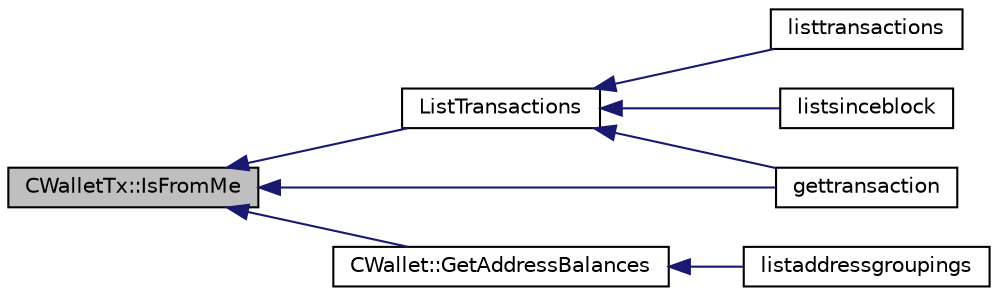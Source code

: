 digraph "CWalletTx::IsFromMe"
{
  edge [fontname="Helvetica",fontsize="10",labelfontname="Helvetica",labelfontsize="10"];
  node [fontname="Helvetica",fontsize="10",shape=record];
  rankdir="LR";
  Node263 [label="CWalletTx::IsFromMe",height=0.2,width=0.4,color="black", fillcolor="grey75", style="filled", fontcolor="black"];
  Node263 -> Node264 [dir="back",color="midnightblue",fontsize="10",style="solid",fontname="Helvetica"];
  Node264 [label="ListTransactions",height=0.2,width=0.4,color="black", fillcolor="white", style="filled",URL="$df/d1d/rpcwallet_8cpp.html#a460d931e7f098979bea783409c971d53"];
  Node264 -> Node265 [dir="back",color="midnightblue",fontsize="10",style="solid",fontname="Helvetica"];
  Node265 [label="listtransactions",height=0.2,width=0.4,color="black", fillcolor="white", style="filled",URL="$df/d1d/rpcwallet_8cpp.html#a3247ccfc52f810122e28895d423e13fd"];
  Node264 -> Node266 [dir="back",color="midnightblue",fontsize="10",style="solid",fontname="Helvetica"];
  Node266 [label="listsinceblock",height=0.2,width=0.4,color="black", fillcolor="white", style="filled",URL="$df/d1d/rpcwallet_8cpp.html#a53cf4975a89f414ef3bd180f6b4773cd"];
  Node264 -> Node267 [dir="back",color="midnightblue",fontsize="10",style="solid",fontname="Helvetica"];
  Node267 [label="gettransaction",height=0.2,width=0.4,color="black", fillcolor="white", style="filled",URL="$df/d1d/rpcwallet_8cpp.html#a845c15a1402787fcf2cc021111ea89f5"];
  Node263 -> Node267 [dir="back",color="midnightblue",fontsize="10",style="solid",fontname="Helvetica"];
  Node263 -> Node268 [dir="back",color="midnightblue",fontsize="10",style="solid",fontname="Helvetica"];
  Node268 [label="CWallet::GetAddressBalances",height=0.2,width=0.4,color="black", fillcolor="white", style="filled",URL="$d2/de5/class_c_wallet.html#aadffdf5d0e2f2413cdcc2a39fc2e310d"];
  Node268 -> Node269 [dir="back",color="midnightblue",fontsize="10",style="solid",fontname="Helvetica"];
  Node269 [label="listaddressgroupings",height=0.2,width=0.4,color="black", fillcolor="white", style="filled",URL="$df/d1d/rpcwallet_8cpp.html#a6be618acd7a7b1fb454dacbf24294317"];
}
